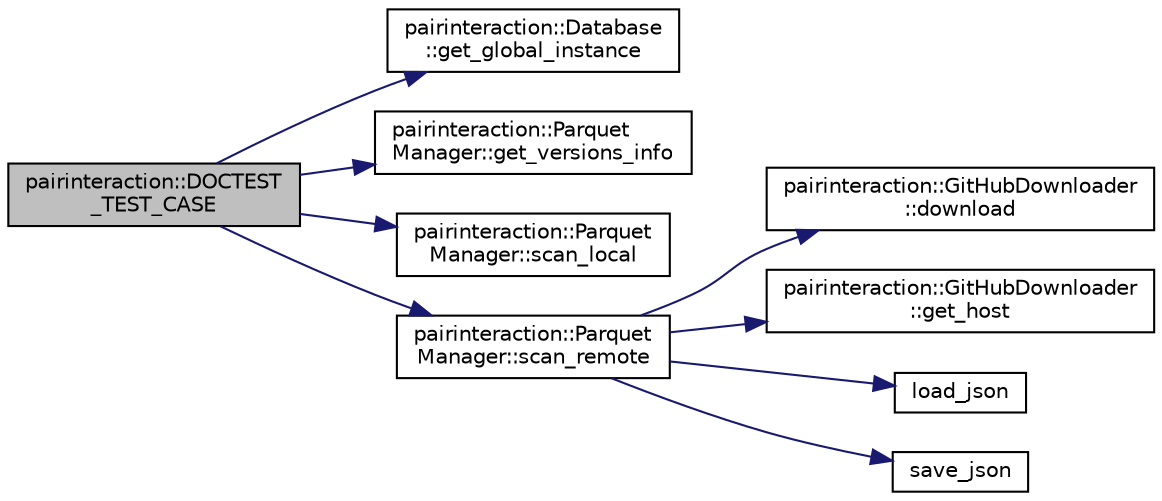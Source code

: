 digraph "pairinteraction::DOCTEST_TEST_CASE"
{
 // INTERACTIVE_SVG=YES
 // LATEX_PDF_SIZE
  bgcolor="transparent";
  edge [fontname="Helvetica",fontsize="10",labelfontname="Helvetica",labelfontsize="10"];
  node [fontname="Helvetica",fontsize="10",shape=record];
  rankdir="LR";
  Node1 [label="pairinteraction::DOCTEST\l_TEST_CASE",height=0.2,width=0.4,color="black", fillcolor="grey75", style="filled", fontcolor="black",tooltip=" "];
  Node1 -> Node2 [color="midnightblue",fontsize="10",style="solid",fontname="Helvetica"];
  Node2 [label="pairinteraction::Database\l::get_global_instance",height=0.2,width=0.4,color="black",URL="$classpairinteraction_1_1Database.html#a35ab4fa9fe9a91d09e7bec512d1acb23",tooltip=" "];
  Node1 -> Node3 [color="midnightblue",fontsize="10",style="solid",fontname="Helvetica"];
  Node3 [label="pairinteraction::Parquet\lManager::get_versions_info",height=0.2,width=0.4,color="black",URL="$classpairinteraction_1_1ParquetManager.html#a8dcb0bd007ae3633a301a7ebf30b71eb",tooltip=" "];
  Node1 -> Node4 [color="midnightblue",fontsize="10",style="solid",fontname="Helvetica"];
  Node4 [label="pairinteraction::Parquet\lManager::scan_local",height=0.2,width=0.4,color="black",URL="$classpairinteraction_1_1ParquetManager.html#a76cf9f8cf91c04cacaab044ab77a5c57",tooltip=" "];
  Node1 -> Node5 [color="midnightblue",fontsize="10",style="solid",fontname="Helvetica"];
  Node5 [label="pairinteraction::Parquet\lManager::scan_remote",height=0.2,width=0.4,color="black",URL="$classpairinteraction_1_1ParquetManager.html#a27fd2a005424e8f3653a2ff8fdab7154",tooltip=" "];
  Node5 -> Node6 [color="midnightblue",fontsize="10",style="solid",fontname="Helvetica"];
  Node6 [label="pairinteraction::GitHubDownloader\l::download",height=0.2,width=0.4,color="black",URL="$classpairinteraction_1_1GitHubDownloader.html#a3cc0488301c5da33a75298632b708109",tooltip=" "];
  Node5 -> Node7 [color="midnightblue",fontsize="10",style="solid",fontname="Helvetica"];
  Node7 [label="pairinteraction::GitHubDownloader\l::get_host",height=0.2,width=0.4,color="black",URL="$classpairinteraction_1_1GitHubDownloader.html#af7882b255b5f78f0115cab09d30a55fc",tooltip=" "];
  Node5 -> Node8 [color="midnightblue",fontsize="10",style="solid",fontname="Helvetica"];
  Node8 [label="load_json",height=0.2,width=0.4,color="black",URL="$ParquetManager_8cpp.html#a297c89fc77d7919ea0f1f4fd2668ea4c",tooltip=" "];
  Node5 -> Node9 [color="midnightblue",fontsize="10",style="solid",fontname="Helvetica"];
  Node9 [label="save_json",height=0.2,width=0.4,color="black",URL="$ParquetManager_8cpp.html#abfaa904f8b52c5229c578093c7685d53",tooltip=" "];
}
